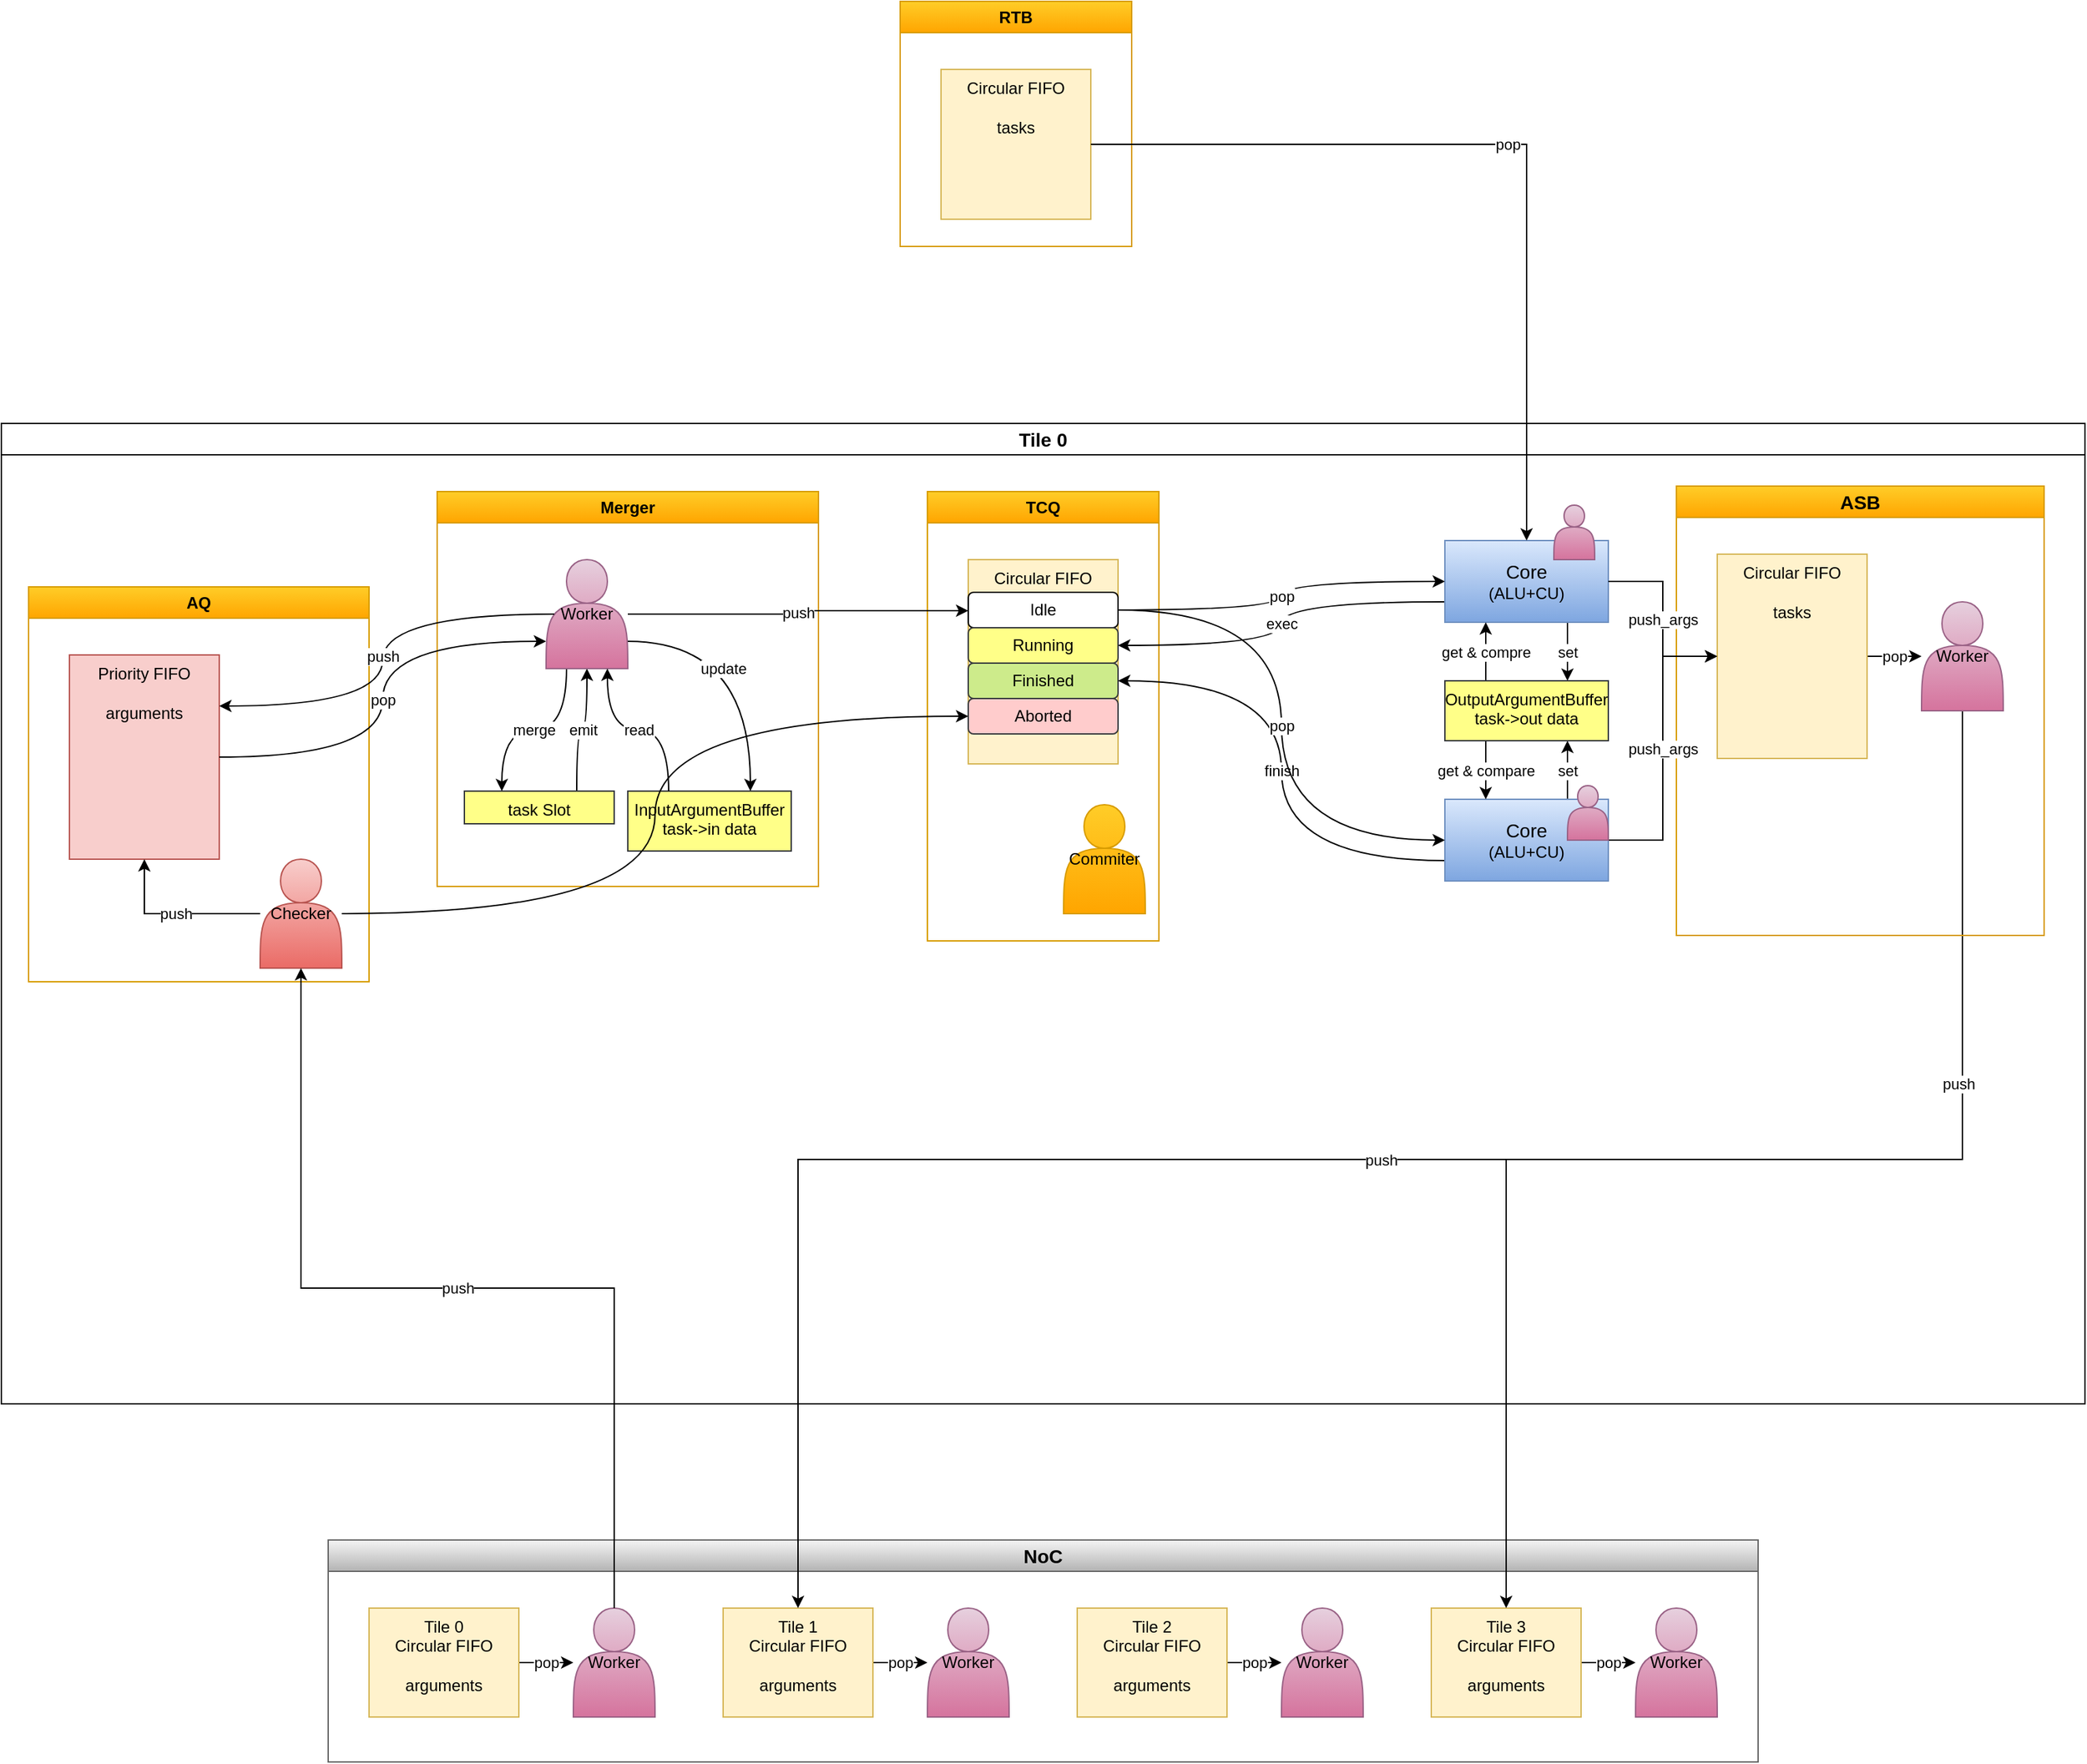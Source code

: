 <mxfile version="24.7.16">
  <diagram name="第 1 页" id="bIVpFGI0XpWCurFE0BPE">
    <mxGraphModel dx="683" dy="1178" grid="1" gridSize="10" guides="1" tooltips="1" connect="1" arrows="1" fold="1" page="1" pageScale="1" pageWidth="1169" pageHeight="827" math="0" shadow="0">
      <root>
        <mxCell id="0" />
        <mxCell id="1" parent="0" />
        <mxCell id="OI3NP-LYjU-ru6JEcSei-1" value="NoC" style="swimlane;whiteSpace=wrap;html=1;fillColor=#f5f5f5;gradientColor=#b3b3b3;strokeColor=#666666;fontSize=14;" vertex="1" parent="1">
          <mxGeometry x="280" y="860" width="1050" height="163" as="geometry" />
        </mxCell>
        <mxCell id="OI3NP-LYjU-ru6JEcSei-2" value="pop" style="edgeStyle=orthogonalEdgeStyle;rounded=0;orthogonalLoop=1;jettySize=auto;html=1;" edge="1" parent="OI3NP-LYjU-ru6JEcSei-1" source="OI3NP-LYjU-ru6JEcSei-3" target="OI3NP-LYjU-ru6JEcSei-4">
          <mxGeometry relative="1" as="geometry" />
        </mxCell>
        <mxCell id="OI3NP-LYjU-ru6JEcSei-3" value="&lt;div&gt;Tile 0&lt;/div&gt;Circular FIFO&lt;div&gt;&lt;br&gt;&lt;/div&gt;&lt;div&gt;arguments&lt;/div&gt;" style="rounded=0;whiteSpace=wrap;html=1;verticalAlign=top;fillColor=#fff2cc;strokeColor=#d6b656;" vertex="1" parent="OI3NP-LYjU-ru6JEcSei-1">
          <mxGeometry x="30" y="50" width="110" height="80" as="geometry" />
        </mxCell>
        <mxCell id="OI3NP-LYjU-ru6JEcSei-4" value="Worker" style="shape=actor;whiteSpace=wrap;html=1;fillColor=#e6d0de;gradientColor=#d5739d;strokeColor=#996185;" vertex="1" parent="OI3NP-LYjU-ru6JEcSei-1">
          <mxGeometry x="180" y="50" width="60" height="80" as="geometry" />
        </mxCell>
        <mxCell id="OI3NP-LYjU-ru6JEcSei-5" value="pop" style="edgeStyle=orthogonalEdgeStyle;rounded=0;orthogonalLoop=1;jettySize=auto;html=1;" edge="1" parent="OI3NP-LYjU-ru6JEcSei-1" source="OI3NP-LYjU-ru6JEcSei-6" target="OI3NP-LYjU-ru6JEcSei-7">
          <mxGeometry relative="1" as="geometry" />
        </mxCell>
        <mxCell id="OI3NP-LYjU-ru6JEcSei-6" value="&lt;div&gt;Tile 2&lt;/div&gt;Circular FIFO&lt;div&gt;&lt;br&gt;&lt;/div&gt;&lt;div&gt;arguments&lt;/div&gt;" style="rounded=0;whiteSpace=wrap;html=1;verticalAlign=top;fillColor=#fff2cc;strokeColor=#d6b656;" vertex="1" parent="OI3NP-LYjU-ru6JEcSei-1">
          <mxGeometry x="550" y="50" width="110" height="80" as="geometry" />
        </mxCell>
        <mxCell id="OI3NP-LYjU-ru6JEcSei-7" value="Worker" style="shape=actor;whiteSpace=wrap;html=1;fillColor=#e6d0de;gradientColor=#d5739d;strokeColor=#996185;" vertex="1" parent="OI3NP-LYjU-ru6JEcSei-1">
          <mxGeometry x="700" y="50" width="60" height="80" as="geometry" />
        </mxCell>
        <mxCell id="OI3NP-LYjU-ru6JEcSei-8" value="pop" style="edgeStyle=orthogonalEdgeStyle;rounded=0;orthogonalLoop=1;jettySize=auto;html=1;" edge="1" parent="OI3NP-LYjU-ru6JEcSei-1" source="OI3NP-LYjU-ru6JEcSei-9" target="OI3NP-LYjU-ru6JEcSei-10">
          <mxGeometry relative="1" as="geometry" />
        </mxCell>
        <mxCell id="OI3NP-LYjU-ru6JEcSei-9" value="&lt;div&gt;Tile 1&lt;/div&gt;Circular FIFO&lt;div&gt;&lt;br&gt;&lt;/div&gt;&lt;div&gt;arguments&lt;/div&gt;" style="rounded=0;whiteSpace=wrap;html=1;verticalAlign=top;fillColor=#fff2cc;strokeColor=#d6b656;" vertex="1" parent="OI3NP-LYjU-ru6JEcSei-1">
          <mxGeometry x="290" y="50" width="110" height="80" as="geometry" />
        </mxCell>
        <mxCell id="OI3NP-LYjU-ru6JEcSei-10" value="Worker" style="shape=actor;whiteSpace=wrap;html=1;fillColor=#e6d0de;gradientColor=#d5739d;strokeColor=#996185;" vertex="1" parent="OI3NP-LYjU-ru6JEcSei-1">
          <mxGeometry x="440" y="50" width="60" height="80" as="geometry" />
        </mxCell>
        <mxCell id="OI3NP-LYjU-ru6JEcSei-11" value="pop" style="edgeStyle=orthogonalEdgeStyle;rounded=0;orthogonalLoop=1;jettySize=auto;html=1;" edge="1" parent="OI3NP-LYjU-ru6JEcSei-1" source="OI3NP-LYjU-ru6JEcSei-12" target="OI3NP-LYjU-ru6JEcSei-13">
          <mxGeometry relative="1" as="geometry" />
        </mxCell>
        <mxCell id="OI3NP-LYjU-ru6JEcSei-12" value="&lt;div&gt;Tile 3&lt;/div&gt;Circular FIFO&lt;div&gt;&lt;br&gt;&lt;/div&gt;&lt;div&gt;arguments&lt;/div&gt;" style="rounded=0;whiteSpace=wrap;html=1;verticalAlign=top;fillColor=#fff2cc;strokeColor=#d6b656;" vertex="1" parent="OI3NP-LYjU-ru6JEcSei-1">
          <mxGeometry x="810" y="50" width="110" height="80" as="geometry" />
        </mxCell>
        <mxCell id="OI3NP-LYjU-ru6JEcSei-13" value="Worker" style="shape=actor;whiteSpace=wrap;html=1;fillColor=#e6d0de;gradientColor=#d5739d;strokeColor=#996185;" vertex="1" parent="OI3NP-LYjU-ru6JEcSei-1">
          <mxGeometry x="960" y="50" width="60" height="80" as="geometry" />
        </mxCell>
        <mxCell id="OI3NP-LYjU-ru6JEcSei-14" value="push" style="edgeStyle=orthogonalEdgeStyle;rounded=0;orthogonalLoop=1;jettySize=auto;html=1;exitDx=0;exitDy=0;exitX=0.5;exitY=1;" edge="1" parent="1" source="OI3NP-LYjU-ru6JEcSei-21" target="OI3NP-LYjU-ru6JEcSei-9">
          <mxGeometry relative="1" as="geometry">
            <mxPoint x="1040" y="600" as="targetPoint" />
          </mxGeometry>
        </mxCell>
        <mxCell id="OI3NP-LYjU-ru6JEcSei-15" value="" style="edgeStyle=orthogonalEdgeStyle;rounded=0;orthogonalLoop=1;jettySize=auto;html=1;exitDx=0;exitDy=0;exitX=0.5;exitY=1;" edge="1" parent="1" source="OI3NP-LYjU-ru6JEcSei-21" target="OI3NP-LYjU-ru6JEcSei-12">
          <mxGeometry relative="1" as="geometry">
            <mxPoint x="555" y="620" as="targetPoint" />
            <mxPoint x="920" y="345" as="sourcePoint" />
          </mxGeometry>
        </mxCell>
        <mxCell id="OI3NP-LYjU-ru6JEcSei-16" value="push" style="edgeLabel;html=1;align=center;verticalAlign=middle;resizable=0;points=[];" vertex="1" connectable="0" parent="OI3NP-LYjU-ru6JEcSei-15">
          <mxGeometry x="-0.45" y="-3" relative="1" as="geometry">
            <mxPoint as="offset" />
          </mxGeometry>
        </mxCell>
        <mxCell id="OI3NP-LYjU-ru6JEcSei-17" value="Tile 0" style="swimlane;whiteSpace=wrap;html=1;fontSize=14;" vertex="1" parent="1">
          <mxGeometry x="40" y="40" width="1530" height="720" as="geometry" />
        </mxCell>
        <mxCell id="OI3NP-LYjU-ru6JEcSei-58" value="TCQ" style="swimlane;whiteSpace=wrap;html=1;fillColor=#ffcd28;gradientColor=#ffa500;strokeColor=#d79b00;" vertex="1" parent="OI3NP-LYjU-ru6JEcSei-17">
          <mxGeometry x="680" y="50" width="170" height="330" as="geometry" />
        </mxCell>
        <mxCell id="OI3NP-LYjU-ru6JEcSei-59" value="Circular FIFO" style="rounded=0;whiteSpace=wrap;html=1;verticalAlign=top;fillColor=#fff2cc;strokeColor=#d6b656;" vertex="1" parent="OI3NP-LYjU-ru6JEcSei-58">
          <mxGeometry x="30" y="50" width="110" height="150" as="geometry" />
        </mxCell>
        <mxCell id="OI3NP-LYjU-ru6JEcSei-67" value="Idle" style="rounded=1;whiteSpace=wrap;html=1;" vertex="1" parent="OI3NP-LYjU-ru6JEcSei-58">
          <mxGeometry x="30" y="74" width="110" height="26" as="geometry" />
        </mxCell>
        <mxCell id="OI3NP-LYjU-ru6JEcSei-68" value="Running" style="rounded=1;whiteSpace=wrap;html=1;fillColor=#ffff88;strokeColor=#36393d;" vertex="1" parent="OI3NP-LYjU-ru6JEcSei-58">
          <mxGeometry x="30" y="100" width="110" height="26" as="geometry" />
        </mxCell>
        <mxCell id="OI3NP-LYjU-ru6JEcSei-69" value="Finished" style="rounded=1;whiteSpace=wrap;html=1;fillColor=#cdeb8b;strokeColor=#36393d;" vertex="1" parent="OI3NP-LYjU-ru6JEcSei-58">
          <mxGeometry x="30" y="126" width="110" height="26" as="geometry" />
        </mxCell>
        <mxCell id="OI3NP-LYjU-ru6JEcSei-70" value="Aborted" style="rounded=1;whiteSpace=wrap;html=1;fillColor=#ffcccc;strokeColor=#36393d;" vertex="1" parent="OI3NP-LYjU-ru6JEcSei-58">
          <mxGeometry x="30" y="152" width="110" height="26" as="geometry" />
        </mxCell>
        <mxCell id="OI3NP-LYjU-ru6JEcSei-72" value="Commiter" style="shape=actor;whiteSpace=wrap;html=1;fillColor=#ffcd28;strokeColor=#d79b00;gradientColor=#ffa500;" vertex="1" parent="OI3NP-LYjU-ru6JEcSei-58">
          <mxGeometry x="100" y="230" width="60" height="80" as="geometry" />
        </mxCell>
        <mxCell id="OI3NP-LYjU-ru6JEcSei-18" value="ASB" style="swimlane;whiteSpace=wrap;html=1;fillColor=#ffcd28;gradientColor=#ffa500;strokeColor=#d79b00;fontSize=14;swimlaneFillColor=none;" vertex="1" parent="OI3NP-LYjU-ru6JEcSei-17">
          <mxGeometry x="1230" y="46" width="270" height="330" as="geometry" />
        </mxCell>
        <mxCell id="OI3NP-LYjU-ru6JEcSei-19" value="pop" style="edgeStyle=orthogonalEdgeStyle;rounded=0;orthogonalLoop=1;jettySize=auto;html=1;" edge="1" parent="OI3NP-LYjU-ru6JEcSei-18" source="OI3NP-LYjU-ru6JEcSei-20" target="OI3NP-LYjU-ru6JEcSei-21">
          <mxGeometry relative="1" as="geometry" />
        </mxCell>
        <mxCell id="OI3NP-LYjU-ru6JEcSei-20" value="Circular FIFO&lt;div&gt;&lt;br&gt;&lt;/div&gt;&lt;div&gt;tasks&lt;/div&gt;" style="rounded=0;whiteSpace=wrap;html=1;verticalAlign=top;fillColor=#fff2cc;strokeColor=#d6b656;" vertex="1" parent="OI3NP-LYjU-ru6JEcSei-18">
          <mxGeometry x="30" y="50" width="110" height="150" as="geometry" />
        </mxCell>
        <mxCell id="OI3NP-LYjU-ru6JEcSei-21" value="Worker" style="shape=actor;whiteSpace=wrap;html=1;fillColor=#e6d0de;gradientColor=#d5739d;strokeColor=#996185;" vertex="1" parent="OI3NP-LYjU-ru6JEcSei-18">
          <mxGeometry x="180" y="85" width="60" height="80" as="geometry" />
        </mxCell>
        <mxCell id="OI3NP-LYjU-ru6JEcSei-49" value="set" style="edgeStyle=orthogonalEdgeStyle;rounded=0;orthogonalLoop=1;jettySize=auto;html=1;exitX=0.75;exitY=1;exitDx=0;exitDy=0;entryX=0.75;entryY=0;entryDx=0;entryDy=0;" edge="1" parent="OI3NP-LYjU-ru6JEcSei-17" source="OI3NP-LYjU-ru6JEcSei-22" target="OI3NP-LYjU-ru6JEcSei-41">
          <mxGeometry relative="1" as="geometry" />
        </mxCell>
        <mxCell id="OI3NP-LYjU-ru6JEcSei-60" value="exec" style="edgeStyle=orthogonalEdgeStyle;rounded=0;orthogonalLoop=1;jettySize=auto;html=1;exitX=0;exitY=0.75;exitDx=0;exitDy=0;entryX=1;entryY=0.5;entryDx=0;entryDy=0;curved=1;" edge="1" parent="OI3NP-LYjU-ru6JEcSei-17" source="OI3NP-LYjU-ru6JEcSei-22" target="OI3NP-LYjU-ru6JEcSei-68">
          <mxGeometry relative="1" as="geometry" />
        </mxCell>
        <mxCell id="OI3NP-LYjU-ru6JEcSei-22" value="&lt;font style=&quot;font-size: 14px;&quot;&gt;Core&lt;/font&gt;&lt;div&gt;(ALU+CU)&lt;/div&gt;" style="rounded=0;whiteSpace=wrap;html=1;fillColor=#dae8fc;gradientColor=#7ea6e0;strokeColor=#6c8ebf;" vertex="1" parent="OI3NP-LYjU-ru6JEcSei-17">
          <mxGeometry x="1060" y="86" width="120" height="60" as="geometry" />
        </mxCell>
        <mxCell id="OI3NP-LYjU-ru6JEcSei-23" value="push_args" style="edgeStyle=orthogonalEdgeStyle;rounded=0;orthogonalLoop=1;jettySize=auto;html=1;" edge="1" parent="OI3NP-LYjU-ru6JEcSei-17" source="OI3NP-LYjU-ru6JEcSei-22" target="OI3NP-LYjU-ru6JEcSei-20">
          <mxGeometry relative="1" as="geometry" />
        </mxCell>
        <mxCell id="OI3NP-LYjU-ru6JEcSei-51" value="set" style="edgeStyle=orthogonalEdgeStyle;rounded=0;orthogonalLoop=1;jettySize=auto;html=1;exitX=0.75;exitY=0;exitDx=0;exitDy=0;entryX=0.75;entryY=1;entryDx=0;entryDy=0;" edge="1" parent="OI3NP-LYjU-ru6JEcSei-17" source="OI3NP-LYjU-ru6JEcSei-24" target="OI3NP-LYjU-ru6JEcSei-41">
          <mxGeometry relative="1" as="geometry" />
        </mxCell>
        <mxCell id="OI3NP-LYjU-ru6JEcSei-61" value="finish" style="edgeStyle=orthogonalEdgeStyle;rounded=0;orthogonalLoop=1;jettySize=auto;html=1;exitX=0;exitY=0.75;exitDx=0;exitDy=0;entryX=1;entryY=0.5;entryDx=0;entryDy=0;curved=1;" edge="1" parent="OI3NP-LYjU-ru6JEcSei-17" source="OI3NP-LYjU-ru6JEcSei-24" target="OI3NP-LYjU-ru6JEcSei-69">
          <mxGeometry relative="1" as="geometry" />
        </mxCell>
        <mxCell id="OI3NP-LYjU-ru6JEcSei-24" value="&lt;font style=&quot;font-size: 14px;&quot;&gt;Core&lt;/font&gt;&lt;div&gt;(ALU+CU)&lt;/div&gt;" style="rounded=0;whiteSpace=wrap;html=1;fillColor=#dae8fc;gradientColor=#7ea6e0;strokeColor=#6c8ebf;" vertex="1" parent="OI3NP-LYjU-ru6JEcSei-17">
          <mxGeometry x="1060" y="276" width="120" height="60" as="geometry" />
        </mxCell>
        <mxCell id="OI3NP-LYjU-ru6JEcSei-25" value="push_args" style="edgeStyle=orthogonalEdgeStyle;rounded=0;orthogonalLoop=1;jettySize=auto;html=1;entryX=0;entryY=0.5;entryDx=0;entryDy=0;" edge="1" parent="OI3NP-LYjU-ru6JEcSei-17" source="OI3NP-LYjU-ru6JEcSei-24" target="OI3NP-LYjU-ru6JEcSei-20">
          <mxGeometry relative="1" as="geometry" />
        </mxCell>
        <mxCell id="OI3NP-LYjU-ru6JEcSei-26" value="AQ" style="swimlane;whiteSpace=wrap;html=1;fillColor=#ffcd28;gradientColor=#ffa500;strokeColor=#d79b00;" vertex="1" parent="OI3NP-LYjU-ru6JEcSei-17">
          <mxGeometry x="20" y="120" width="250" height="290" as="geometry" />
        </mxCell>
        <mxCell id="OI3NP-LYjU-ru6JEcSei-27" value="Priority FIFO&lt;div&gt;&lt;br&gt;&lt;/div&gt;&lt;div&gt;arguments&lt;/div&gt;" style="rounded=0;whiteSpace=wrap;html=1;verticalAlign=top;fillColor=#f8cecc;strokeColor=#b85450;" vertex="1" parent="OI3NP-LYjU-ru6JEcSei-26">
          <mxGeometry x="30" y="50" width="110" height="150" as="geometry" />
        </mxCell>
        <mxCell id="OI3NP-LYjU-ru6JEcSei-62" value="Checker" style="shape=actor;whiteSpace=wrap;html=1;fillColor=#f8cecc;strokeColor=#b85450;gradientColor=#ea6b66;" vertex="1" parent="OI3NP-LYjU-ru6JEcSei-26">
          <mxGeometry x="170" y="200" width="60" height="80" as="geometry" />
        </mxCell>
        <mxCell id="OI3NP-LYjU-ru6JEcSei-65" value="push" style="edgeStyle=orthogonalEdgeStyle;rounded=0;orthogonalLoop=1;jettySize=auto;html=1;entryX=0.5;entryY=1;entryDx=0;entryDy=0;" edge="1" parent="OI3NP-LYjU-ru6JEcSei-26" source="OI3NP-LYjU-ru6JEcSei-62" target="OI3NP-LYjU-ru6JEcSei-27">
          <mxGeometry relative="1" as="geometry" />
        </mxCell>
        <mxCell id="OI3NP-LYjU-ru6JEcSei-28" value="Merger" style="swimlane;whiteSpace=wrap;html=1;fillColor=#ffcd28;gradientColor=#ffa500;strokeColor=#d79b00;" vertex="1" parent="OI3NP-LYjU-ru6JEcSei-17">
          <mxGeometry x="320" y="50" width="280" height="290" as="geometry" />
        </mxCell>
        <mxCell id="OI3NP-LYjU-ru6JEcSei-29" value="emit" style="edgeStyle=orthogonalEdgeStyle;rounded=0;orthogonalLoop=1;jettySize=auto;html=1;exitX=0.75;exitY=0;exitDx=0;exitDy=0;entryX=0.5;entryY=1;entryDx=0;entryDy=0;curved=1;" edge="1" parent="OI3NP-LYjU-ru6JEcSei-28" source="OI3NP-LYjU-ru6JEcSei-30" target="OI3NP-LYjU-ru6JEcSei-32">
          <mxGeometry relative="1" as="geometry">
            <mxPoint x="100" y="126" as="targetPoint" />
          </mxGeometry>
        </mxCell>
        <mxCell id="OI3NP-LYjU-ru6JEcSei-30" value="task Slot" style="rounded=0;whiteSpace=wrap;html=1;verticalAlign=top;fillColor=#ffff88;strokeColor=#36393d;" vertex="1" parent="OI3NP-LYjU-ru6JEcSei-28">
          <mxGeometry x="20" y="220" width="110" height="24" as="geometry" />
        </mxCell>
        <mxCell id="OI3NP-LYjU-ru6JEcSei-31" value="merge" style="edgeStyle=orthogonalEdgeStyle;rounded=0;orthogonalLoop=1;jettySize=auto;html=1;entryX=0.25;entryY=0;entryDx=0;entryDy=0;exitX=0.25;exitY=1;exitDx=0;exitDy=0;curved=1;" edge="1" parent="OI3NP-LYjU-ru6JEcSei-28" source="OI3NP-LYjU-ru6JEcSei-32" target="OI3NP-LYjU-ru6JEcSei-30">
          <mxGeometry relative="1" as="geometry" />
        </mxCell>
        <mxCell id="OI3NP-LYjU-ru6JEcSei-32" value="Worker" style="shape=actor;whiteSpace=wrap;html=1;fillColor=#e6d0de;gradientColor=#d5739d;strokeColor=#996185;" vertex="1" parent="OI3NP-LYjU-ru6JEcSei-28">
          <mxGeometry x="80" y="50" width="60" height="80" as="geometry" />
        </mxCell>
        <mxCell id="OI3NP-LYjU-ru6JEcSei-52" value="InputArgumentBuffer&lt;div&gt;task-&amp;gt;in data&lt;/div&gt;" style="rounded=0;whiteSpace=wrap;html=1;verticalAlign=top;fillColor=#ffff88;strokeColor=#36393d;" vertex="1" parent="OI3NP-LYjU-ru6JEcSei-28">
          <mxGeometry x="140" y="220" width="120" height="44" as="geometry" />
        </mxCell>
        <mxCell id="OI3NP-LYjU-ru6JEcSei-56" value="read" style="edgeStyle=orthogonalEdgeStyle;rounded=0;orthogonalLoop=1;jettySize=auto;html=1;exitX=0.25;exitY=0;exitDx=0;exitDy=0;entryX=0.75;entryY=1;entryDx=0;entryDy=0;curved=1;" edge="1" parent="OI3NP-LYjU-ru6JEcSei-28" source="OI3NP-LYjU-ru6JEcSei-52" target="OI3NP-LYjU-ru6JEcSei-32">
          <mxGeometry relative="1" as="geometry" />
        </mxCell>
        <mxCell id="OI3NP-LYjU-ru6JEcSei-57" value="update" style="edgeStyle=orthogonalEdgeStyle;rounded=0;orthogonalLoop=1;jettySize=auto;html=1;exitX=1;exitY=0.75;exitDx=0;exitDy=0;entryX=0.75;entryY=0;entryDx=0;entryDy=0;curved=1;" edge="1" parent="OI3NP-LYjU-ru6JEcSei-28" source="OI3NP-LYjU-ru6JEcSei-32" target="OI3NP-LYjU-ru6JEcSei-52">
          <mxGeometry x="-0.3" y="-20" relative="1" as="geometry">
            <mxPoint as="offset" />
          </mxGeometry>
        </mxCell>
        <mxCell id="OI3NP-LYjU-ru6JEcSei-36" value="pop" style="edgeStyle=orthogonalEdgeStyle;rounded=0;orthogonalLoop=1;jettySize=auto;html=1;entryX=0;entryY=0.5;entryDx=0;entryDy=0;curved=1;" edge="1" parent="OI3NP-LYjU-ru6JEcSei-17" source="OI3NP-LYjU-ru6JEcSei-67" target="OI3NP-LYjU-ru6JEcSei-24">
          <mxGeometry relative="1" as="geometry" />
        </mxCell>
        <mxCell id="OI3NP-LYjU-ru6JEcSei-37" value="pop" style="edgeStyle=orthogonalEdgeStyle;rounded=0;orthogonalLoop=1;jettySize=auto;html=1;entryX=0;entryY=0.75;entryDx=0;entryDy=0;curved=1;" edge="1" parent="OI3NP-LYjU-ru6JEcSei-17" source="OI3NP-LYjU-ru6JEcSei-27" target="OI3NP-LYjU-ru6JEcSei-32">
          <mxGeometry relative="1" as="geometry" />
        </mxCell>
        <mxCell id="OI3NP-LYjU-ru6JEcSei-38" value="push" style="edgeStyle=orthogonalEdgeStyle;rounded=0;orthogonalLoop=1;jettySize=auto;html=1;entryX=0;entryY=0.25;entryDx=0;entryDy=0;" edge="1" parent="OI3NP-LYjU-ru6JEcSei-17" source="OI3NP-LYjU-ru6JEcSei-32" target="OI3NP-LYjU-ru6JEcSei-59">
          <mxGeometry relative="1" as="geometry" />
        </mxCell>
        <mxCell id="OI3NP-LYjU-ru6JEcSei-39" value="push" style="edgeStyle=orthogonalEdgeStyle;rounded=0;orthogonalLoop=1;jettySize=auto;html=1;exitX=0.1;exitY=0.5;exitDx=0;exitDy=0;exitPerimeter=0;entryX=1;entryY=0.25;entryDx=0;entryDy=0;curved=1;" edge="1" parent="OI3NP-LYjU-ru6JEcSei-17" source="OI3NP-LYjU-ru6JEcSei-32" target="OI3NP-LYjU-ru6JEcSei-27">
          <mxGeometry relative="1" as="geometry" />
        </mxCell>
        <mxCell id="OI3NP-LYjU-ru6JEcSei-48" value="get &amp;amp; compre" style="edgeStyle=orthogonalEdgeStyle;rounded=0;orthogonalLoop=1;jettySize=auto;html=1;exitX=0.25;exitY=0;exitDx=0;exitDy=0;entryX=0.25;entryY=1;entryDx=0;entryDy=0;" edge="1" parent="OI3NP-LYjU-ru6JEcSei-17" source="OI3NP-LYjU-ru6JEcSei-41" target="OI3NP-LYjU-ru6JEcSei-22">
          <mxGeometry relative="1" as="geometry" />
        </mxCell>
        <mxCell id="OI3NP-LYjU-ru6JEcSei-50" value="get &amp;amp; compare" style="edgeStyle=orthogonalEdgeStyle;rounded=0;orthogonalLoop=1;jettySize=auto;html=1;exitX=0.25;exitY=1;exitDx=0;exitDy=0;entryX=0.25;entryY=0;entryDx=0;entryDy=0;" edge="1" parent="OI3NP-LYjU-ru6JEcSei-17" source="OI3NP-LYjU-ru6JEcSei-41" target="OI3NP-LYjU-ru6JEcSei-24">
          <mxGeometry relative="1" as="geometry" />
        </mxCell>
        <mxCell id="OI3NP-LYjU-ru6JEcSei-41" value="OutputArgumentBuffer&lt;div&gt;task-&amp;gt;out data&lt;/div&gt;" style="rounded=0;whiteSpace=wrap;html=1;verticalAlign=top;fillColor=#ffff88;strokeColor=#36393d;" vertex="1" parent="OI3NP-LYjU-ru6JEcSei-17">
          <mxGeometry x="1060" y="189" width="120" height="44" as="geometry" />
        </mxCell>
        <mxCell id="OI3NP-LYjU-ru6JEcSei-54" value="" style="shape=actor;whiteSpace=wrap;html=1;fillColor=#e6d0de;gradientColor=#d5739d;strokeColor=#996185;" vertex="1" parent="OI3NP-LYjU-ru6JEcSei-17">
          <mxGeometry x="1150" y="266" width="30" height="40" as="geometry" />
        </mxCell>
        <mxCell id="OI3NP-LYjU-ru6JEcSei-66" style="edgeStyle=orthogonalEdgeStyle;rounded=0;orthogonalLoop=1;jettySize=auto;html=1;entryX=0;entryY=0.5;entryDx=0;entryDy=0;curved=1;" edge="1" parent="OI3NP-LYjU-ru6JEcSei-17" source="OI3NP-LYjU-ru6JEcSei-62" target="OI3NP-LYjU-ru6JEcSei-70">
          <mxGeometry relative="1" as="geometry" />
        </mxCell>
        <mxCell id="OI3NP-LYjU-ru6JEcSei-71" value="pop" style="edgeStyle=orthogonalEdgeStyle;rounded=0;orthogonalLoop=1;jettySize=auto;html=1;curved=1;" edge="1" parent="OI3NP-LYjU-ru6JEcSei-17" source="OI3NP-LYjU-ru6JEcSei-67" target="OI3NP-LYjU-ru6JEcSei-22">
          <mxGeometry relative="1" as="geometry" />
        </mxCell>
        <mxCell id="OI3NP-LYjU-ru6JEcSei-40" value="push" style="edgeStyle=orthogonalEdgeStyle;rounded=0;orthogonalLoop=1;jettySize=auto;html=1;exitX=0.5;exitY=0;exitDx=0;exitDy=0;" edge="1" parent="1" source="OI3NP-LYjU-ru6JEcSei-4" target="OI3NP-LYjU-ru6JEcSei-62">
          <mxGeometry relative="1" as="geometry">
            <mxPoint x="130" y="260" as="targetPoint" />
          </mxGeometry>
        </mxCell>
        <mxCell id="OI3NP-LYjU-ru6JEcSei-53" value="" style="shape=actor;whiteSpace=wrap;html=1;fillColor=#e6d0de;gradientColor=#d5739d;strokeColor=#996185;" vertex="1" parent="1">
          <mxGeometry x="1180" y="100" width="30" height="40" as="geometry" />
        </mxCell>
        <mxCell id="OI3NP-LYjU-ru6JEcSei-33" value="RTB" style="swimlane;whiteSpace=wrap;html=1;fillColor=#ffcd28;gradientColor=#ffa500;strokeColor=#d79b00;" vertex="1" parent="1">
          <mxGeometry x="700" y="-270" width="170" height="180" as="geometry" />
        </mxCell>
        <mxCell id="OI3NP-LYjU-ru6JEcSei-34" value="Circular FIFO&lt;div&gt;&lt;br&gt;&lt;/div&gt;&lt;div&gt;tasks&lt;/div&gt;" style="rounded=0;whiteSpace=wrap;html=1;verticalAlign=top;fillColor=#fff2cc;strokeColor=#d6b656;" vertex="1" parent="OI3NP-LYjU-ru6JEcSei-33">
          <mxGeometry x="30" y="50" width="110" height="110" as="geometry" />
        </mxCell>
        <mxCell id="OI3NP-LYjU-ru6JEcSei-35" value="pop" style="edgeStyle=orthogonalEdgeStyle;rounded=0;orthogonalLoop=1;jettySize=auto;html=1;" edge="1" parent="1" source="OI3NP-LYjU-ru6JEcSei-34" target="OI3NP-LYjU-ru6JEcSei-22">
          <mxGeometry relative="1" as="geometry" />
        </mxCell>
      </root>
    </mxGraphModel>
  </diagram>
</mxfile>
